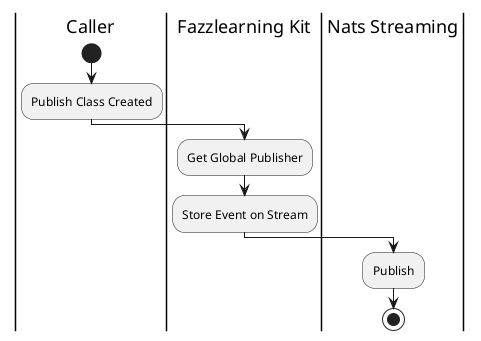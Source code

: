@startuml PublishClassCreated

skinparam ConditionEndStyle hline
skinparam conditionStyle diamond
skinparam Monochrome true
skinparam Shadowing false

|Caller|
start
:Publish Class Created;

|Fazzlearning Kit|
:Get Global Publisher;
:Store Event on Stream;

|Nats Streaming|
:Publish;
stop
@enduml